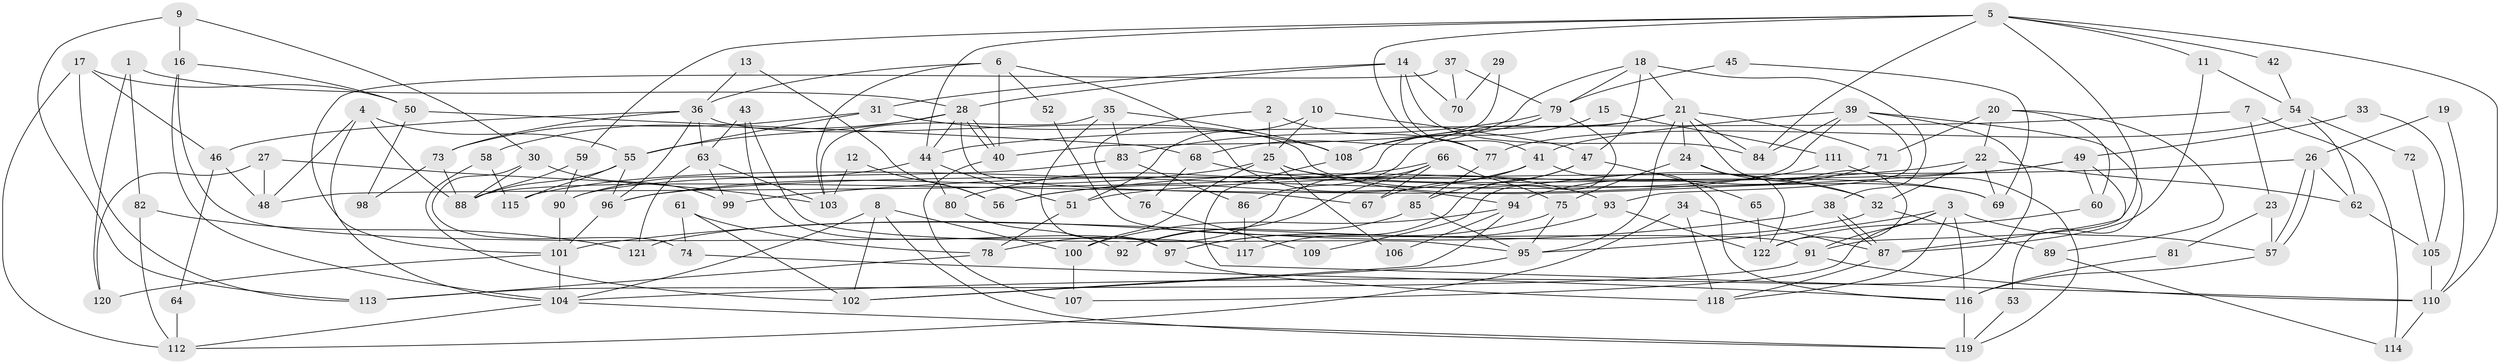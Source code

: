 // Generated by graph-tools (version 1.1) at 2025/01/03/09/25 03:01:59]
// undirected, 122 vertices, 244 edges
graph export_dot {
graph [start="1"]
  node [color=gray90,style=filled];
  1;
  2;
  3;
  4;
  5;
  6;
  7;
  8;
  9;
  10;
  11;
  12;
  13;
  14;
  15;
  16;
  17;
  18;
  19;
  20;
  21;
  22;
  23;
  24;
  25;
  26;
  27;
  28;
  29;
  30;
  31;
  32;
  33;
  34;
  35;
  36;
  37;
  38;
  39;
  40;
  41;
  42;
  43;
  44;
  45;
  46;
  47;
  48;
  49;
  50;
  51;
  52;
  53;
  54;
  55;
  56;
  57;
  58;
  59;
  60;
  61;
  62;
  63;
  64;
  65;
  66;
  67;
  68;
  69;
  70;
  71;
  72;
  73;
  74;
  75;
  76;
  77;
  78;
  79;
  80;
  81;
  82;
  83;
  84;
  85;
  86;
  87;
  88;
  89;
  90;
  91;
  92;
  93;
  94;
  95;
  96;
  97;
  98;
  99;
  100;
  101;
  102;
  103;
  104;
  105;
  106;
  107;
  108;
  109;
  110;
  111;
  112;
  113;
  114;
  115;
  116;
  117;
  118;
  119;
  120;
  121;
  122;
  1 -- 28;
  1 -- 82;
  1 -- 120;
  2 -- 25;
  2 -- 77;
  2 -- 76;
  3 -- 116;
  3 -- 118;
  3 -- 57;
  3 -- 91;
  3 -- 95;
  3 -- 107;
  4 -- 104;
  4 -- 48;
  4 -- 55;
  4 -- 88;
  5 -- 59;
  5 -- 84;
  5 -- 11;
  5 -- 42;
  5 -- 44;
  5 -- 77;
  5 -- 91;
  5 -- 110;
  6 -- 94;
  6 -- 103;
  6 -- 36;
  6 -- 40;
  6 -- 52;
  7 -- 114;
  7 -- 44;
  7 -- 23;
  8 -- 119;
  8 -- 100;
  8 -- 102;
  8 -- 104;
  9 -- 113;
  9 -- 16;
  9 -- 30;
  10 -- 25;
  10 -- 47;
  10 -- 51;
  11 -- 87;
  11 -- 54;
  12 -- 103;
  12 -- 56;
  13 -- 36;
  13 -- 56;
  14 -- 28;
  14 -- 41;
  14 -- 31;
  14 -- 70;
  14 -- 84;
  15 -- 111;
  15 -- 108;
  16 -- 104;
  16 -- 50;
  16 -- 117;
  17 -- 46;
  17 -- 113;
  17 -- 50;
  17 -- 112;
  18 -- 21;
  18 -- 79;
  18 -- 38;
  18 -- 47;
  18 -- 68;
  19 -- 110;
  19 -- 26;
  20 -- 60;
  20 -- 22;
  20 -- 71;
  20 -- 89;
  21 -- 95;
  21 -- 84;
  21 -- 24;
  21 -- 48;
  21 -- 71;
  21 -- 86;
  21 -- 122;
  22 -- 32;
  22 -- 62;
  22 -- 56;
  22 -- 69;
  23 -- 57;
  23 -- 81;
  24 -- 75;
  24 -- 32;
  24 -- 122;
  25 -- 69;
  25 -- 100;
  25 -- 32;
  25 -- 96;
  25 -- 106;
  26 -- 57;
  26 -- 57;
  26 -- 51;
  26 -- 62;
  27 -- 120;
  27 -- 103;
  27 -- 48;
  28 -- 55;
  28 -- 40;
  28 -- 40;
  28 -- 44;
  28 -- 58;
  28 -- 67;
  29 -- 70;
  29 -- 40;
  30 -- 88;
  30 -- 74;
  30 -- 99;
  31 -- 73;
  31 -- 55;
  31 -- 108;
  32 -- 89;
  32 -- 121;
  33 -- 105;
  33 -- 49;
  34 -- 112;
  34 -- 87;
  34 -- 118;
  35 -- 108;
  35 -- 97;
  35 -- 83;
  35 -- 103;
  36 -- 96;
  36 -- 46;
  36 -- 63;
  36 -- 69;
  36 -- 73;
  37 -- 101;
  37 -- 79;
  37 -- 70;
  38 -- 87;
  38 -- 87;
  38 -- 101;
  39 -- 88;
  39 -- 104;
  39 -- 41;
  39 -- 53;
  39 -- 84;
  39 -- 93;
  40 -- 107;
  41 -- 67;
  41 -- 56;
  41 -- 116;
  42 -- 54;
  43 -- 97;
  43 -- 63;
  43 -- 95;
  44 -- 51;
  44 -- 80;
  44 -- 90;
  45 -- 69;
  45 -- 79;
  46 -- 48;
  46 -- 64;
  47 -- 117;
  47 -- 65;
  47 -- 85;
  49 -- 87;
  49 -- 96;
  49 -- 60;
  49 -- 99;
  50 -- 68;
  50 -- 98;
  51 -- 78;
  52 -- 91;
  53 -- 119;
  54 -- 77;
  54 -- 62;
  54 -- 72;
  55 -- 88;
  55 -- 96;
  55 -- 115;
  57 -- 116;
  58 -- 102;
  58 -- 115;
  59 -- 90;
  59 -- 88;
  60 -- 122;
  61 -- 102;
  61 -- 74;
  61 -- 78;
  62 -- 105;
  63 -- 99;
  63 -- 103;
  63 -- 121;
  64 -- 112;
  65 -- 122;
  66 -- 80;
  66 -- 78;
  66 -- 67;
  66 -- 75;
  66 -- 92;
  68 -- 93;
  68 -- 76;
  71 -- 94;
  72 -- 105;
  73 -- 88;
  73 -- 98;
  74 -- 116;
  75 -- 95;
  75 -- 97;
  76 -- 109;
  77 -- 85;
  78 -- 113;
  79 -- 108;
  79 -- 83;
  79 -- 109;
  80 -- 92;
  81 -- 116;
  82 -- 112;
  82 -- 121;
  83 -- 90;
  83 -- 86;
  85 -- 95;
  85 -- 92;
  86 -- 117;
  87 -- 118;
  89 -- 114;
  90 -- 101;
  91 -- 110;
  91 -- 113;
  93 -- 122;
  93 -- 97;
  94 -- 102;
  94 -- 100;
  94 -- 106;
  95 -- 102;
  96 -- 101;
  97 -- 118;
  100 -- 107;
  101 -- 104;
  101 -- 120;
  104 -- 112;
  104 -- 119;
  105 -- 110;
  108 -- 110;
  110 -- 114;
  111 -- 115;
  111 -- 119;
  116 -- 119;
}
